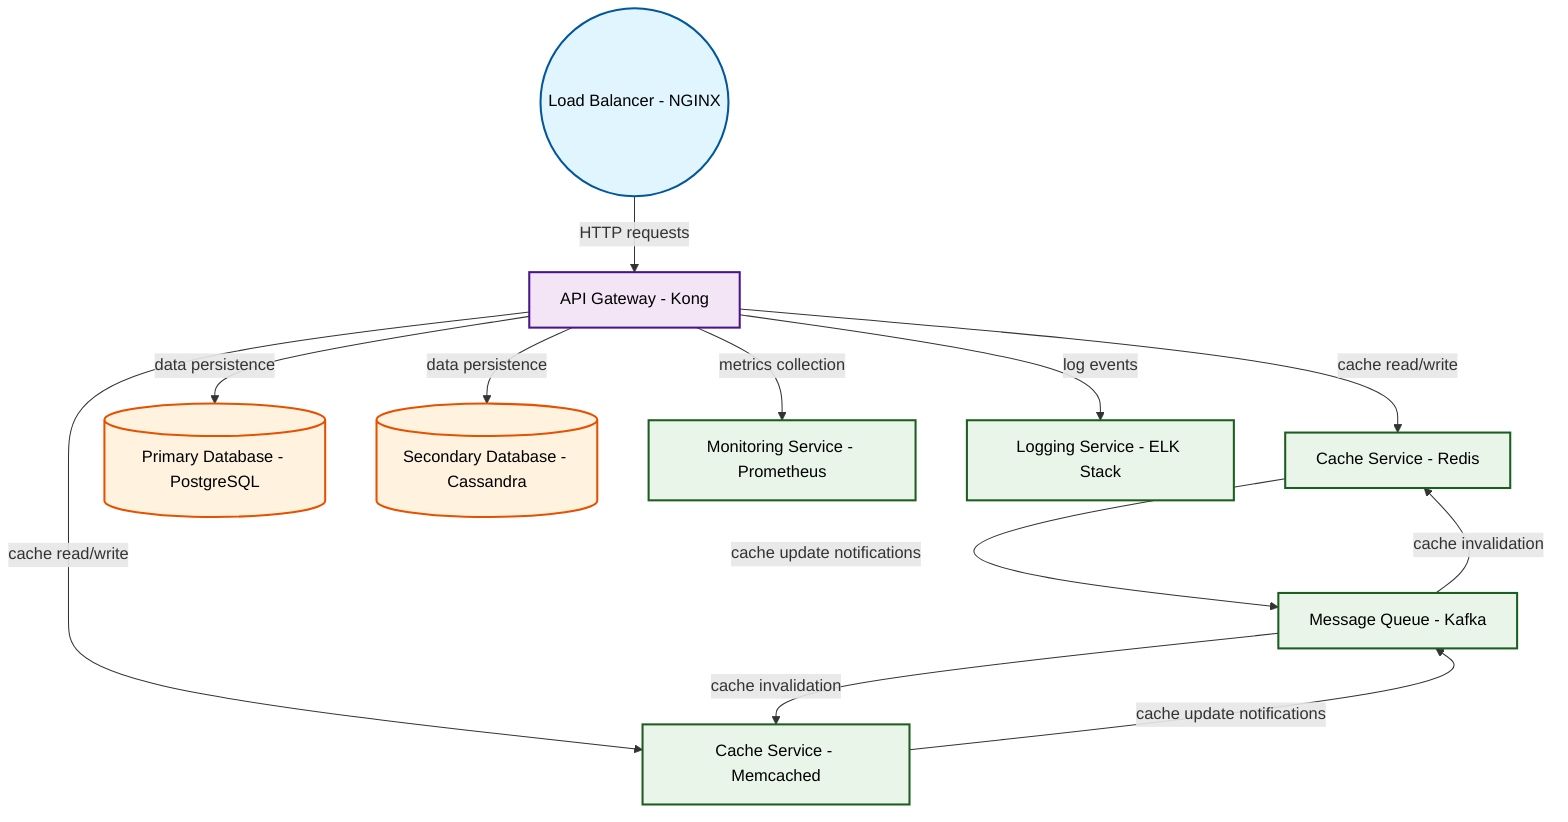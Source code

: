 graph TB

    %% Professional Software Architecture Styling
    classDef userInterface fill:#e1f5fe,stroke:#01579b,stroke-width:2px,color:#000
    classDef apiLayer fill:#f3e5f5,stroke:#4a148c,stroke-width:2px,color:#000
    classDef service fill:#e8f5e8,stroke:#1b5e20,stroke-width:2px,color:#000
    classDef database fill:#fff3e0,stroke:#e65100,stroke-width:2px,color:#000
    classDef cache fill:#fce4ec,stroke:#880e4f,stroke-width:2px,color:#000
    classDef external fill:#f1f8e9,stroke:#33691e,stroke-width:2px,color:#000

    lb-1((Load Balancer - NGINX))
    api-gateway-1[API Gateway - Kong]
    cache-service-1[Cache Service - Redis]
    cache-service-2[Cache Service - Memcached]
    data-store-1[(Primary Database - PostgreSQL)]
    data-store-2[(Secondary Database - Cassandra)]
    message-queue-1[Message Queue - Kafka]
    monitoring-1[Monitoring Service - Prometheus]
    logging-1[Logging Service - ELK Stack]

    lb-1 -->|HTTP requests| api-gateway-1
    api-gateway-1 -->|cache read/write| cache-service-1
    api-gateway-1 -->|cache read/write| cache-service-2
    api-gateway-1 -->|data persistence| data-store-1
    api-gateway-1 -->|data persistence| data-store-2
    cache-service-1 -->|cache update notifications| message-queue-1
    cache-service-2 -->|cache update notifications| message-queue-1
    message-queue-1 -->|cache invalidation| cache-service-1
    message-queue-1 -->|cache invalidation| cache-service-2
    api-gateway-1 -->|metrics collection| monitoring-1
    api-gateway-1 -->|log events| logging-1

    class lb-1 userInterface
    class api-gateway-1 apiLayer
    class cache-service-1 service
    class cache-service-2 service
    class data-store-1 database
    class data-store-2 database
    class message-queue-1 service
    class monitoring-1 service
    class logging-1 service